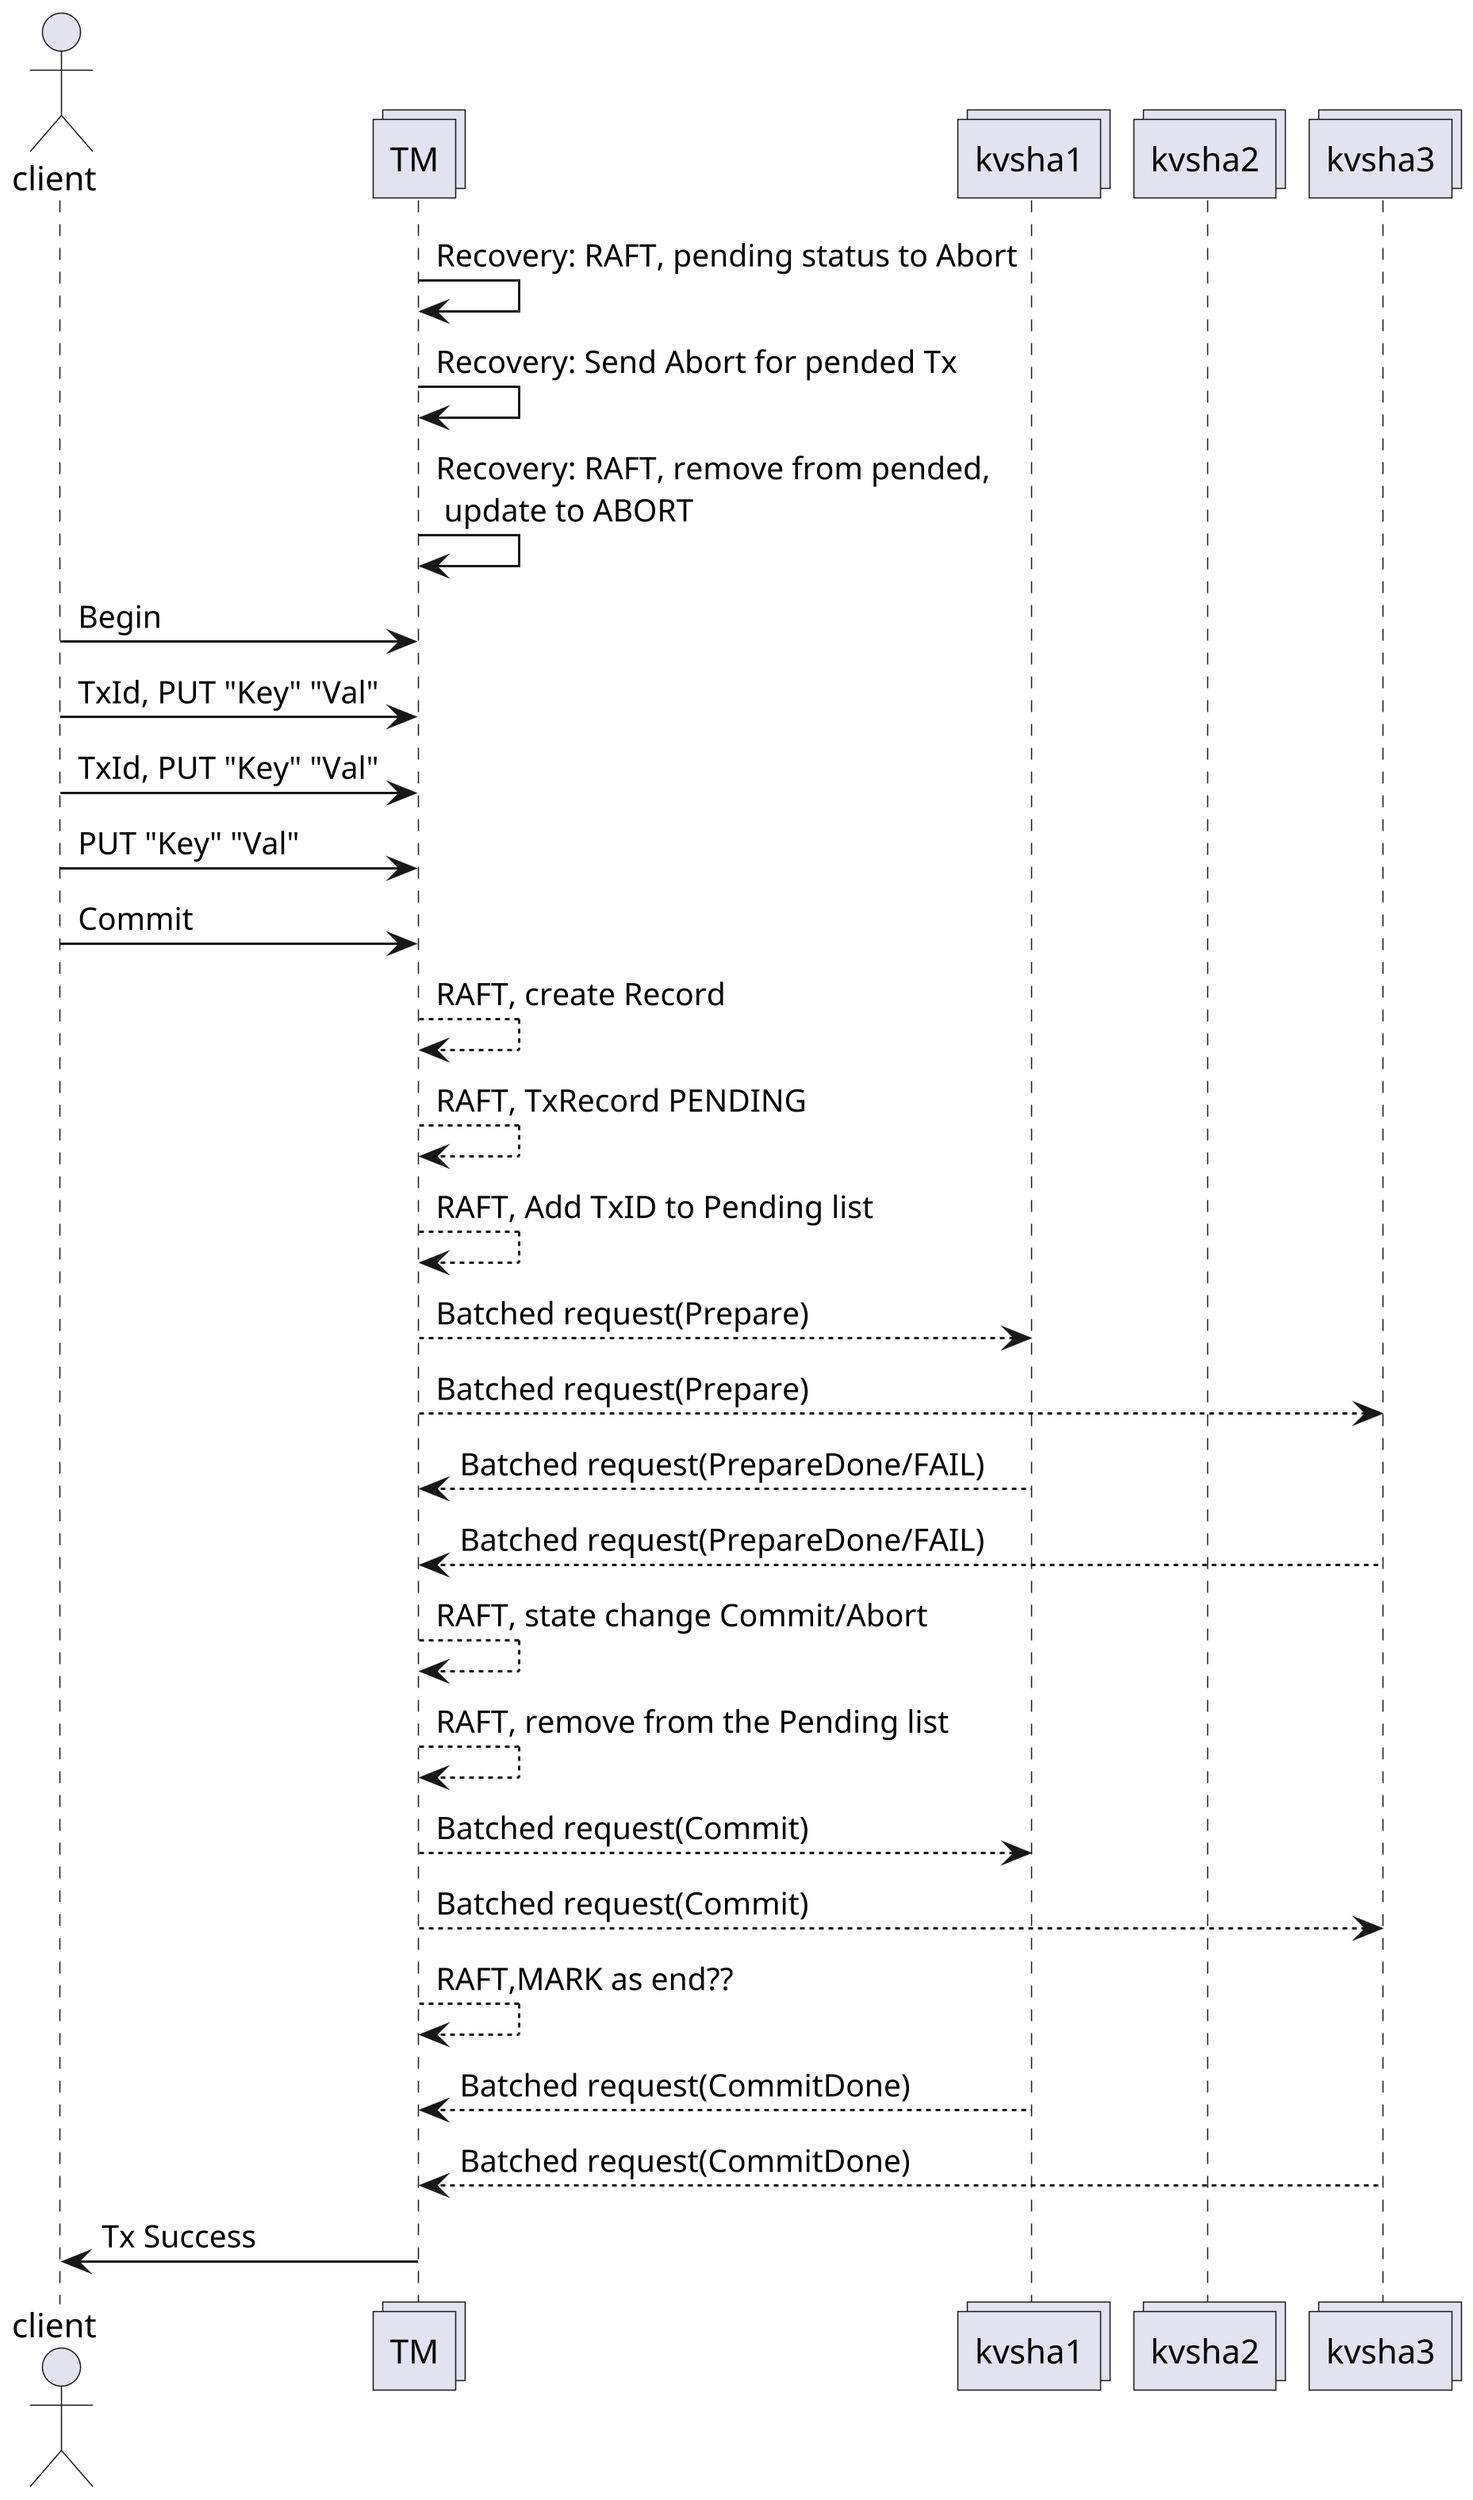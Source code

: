 @startuml rj
actor client 
collections TM
collections kvsha1
collections kvsha2
collections kvsha3
scale 3
'TM is TM Leader'
TM -> TM : Recovery: RAFT, pending status to Abort
TM -> TM : Recovery: Send Abort for pended Tx
TM -> TM : Recovery: RAFT, remove from pended,\n update to ABORT

client -> TM : Begin 
client -> TM : TxId, PUT "Key" "Val"
client -> TM : TxId, PUT "Key" "Val"
client -> TM : PUT "Key" "Val"
client -> TM : Commit

TM -->TM : RAFT, create Record
TM -->TM : RAFT, TxRecord PENDING
TM -->TM : RAFT, Add TxID to Pending list 
'TM -->kvsha1 : RAFT, TxRecord PENDING 
'TM -->kvsha3 : RAFT, TxRecord PENDING

TM --> kvsha1 : Batched request(Prepare)
TM --> kvsha3 : Batched request(Prepare)

kvsha1 --> TM : Batched request(PrepareDone/FAIL)
kvsha3 --> TM : Batched request(PrepareDone/FAIL)

TM -->TM : RAFT, state change Commit/Abort
TM -->TM : RAFT, remove from the Pending list
'TM -->kvsha1 : RAFRT state change Commit/Abort
'TM --> kvsha3 : RAFT state change commit/Abort


TM --> kvsha1 : Batched request(Commit)
TM --> kvsha3 : Batched request(Commit)

TM -->TM : RAFT,MARK as end??
'TM -->kvsha1 : CAN delete the TR
'TM --> kvsha3 : CAN delete the TR

kvsha1 --> TM : Batched request(CommitDone)
kvsha3 --> TM : Batched request(CommitDone)

TM -> client : Tx Success
@enduml

T2-> Lok ActivityBackgroundColor